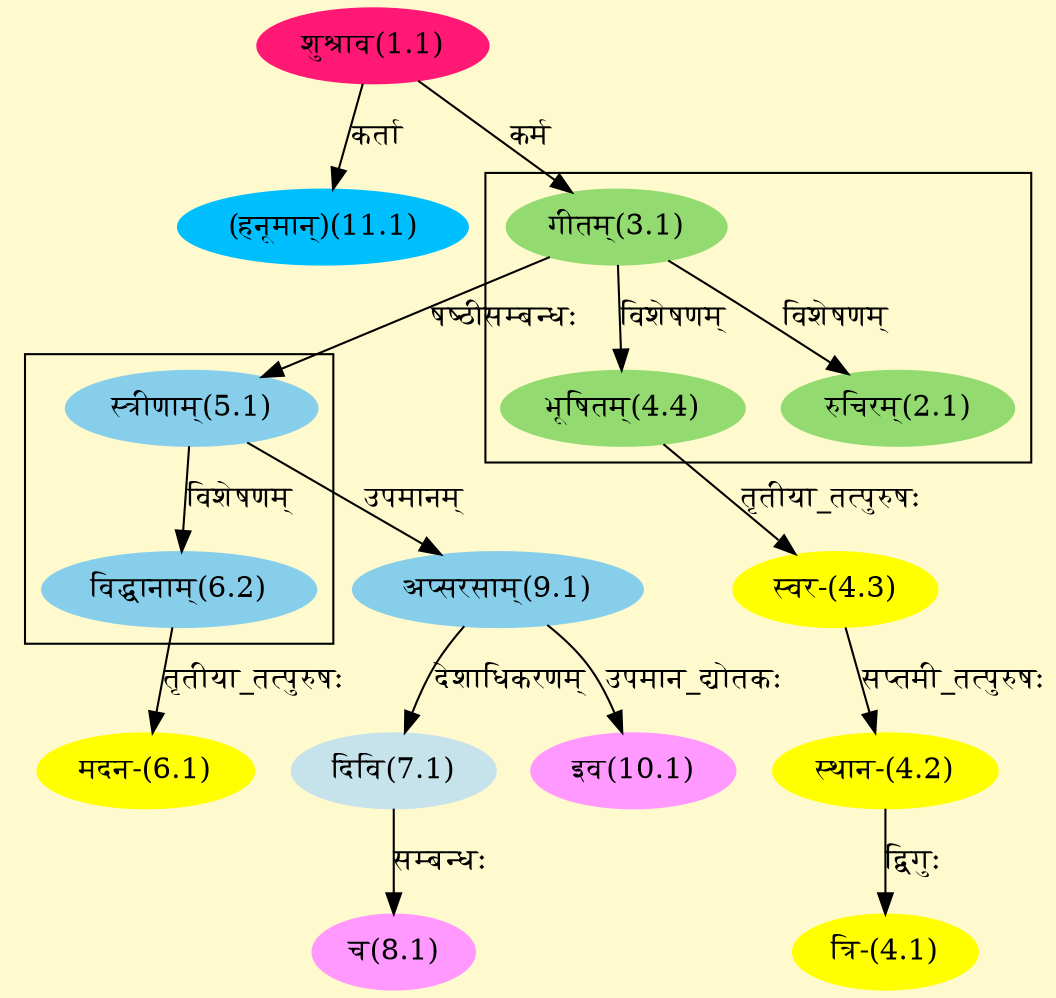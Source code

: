 digraph G{
rankdir=BT;
 compound=true;
 bgcolor="lemonchiffon1";

subgraph cluster_1{
Node2_1 [style=filled, color="#93DB70" label = "रुचिरम्(2.1)"]
Node3_1 [style=filled, color="#93DB70" label = "गीतम्(3.1)"]
Node4_4 [style=filled, color="#93DB70" label = "भूषितम्(4.4)"]

}

subgraph cluster_2{
Node6_2 [style=filled, color="#87CEEB" label = "विद्धानाम्(6.2)"]
Node5_1 [style=filled, color="#87CEEB" label = "स्त्रीणाम्(5.1)"]

}
Node1_1 [style=filled, color="#FF1975" label = "शुश्राव(1.1)"]
Node [style=filled, color="" label = "()"]
Node3_1 [style=filled, color="#93DB70" label = "गीतम्(3.1)"]
Node4_1 [style=filled, color="#FFFF00" label = "त्रि-(4.1)"]
Node4_2 [style=filled, color="#FFFF00" label = "स्थान-(4.2)"]
Node4_3 [style=filled, color="#FFFF00" label = "स्वर-(4.3)"]
Node4_4 [style=filled, color="#93DB70" label = "भूषितम्(4.4)"]
Node5_1 [style=filled, color="#87CEEB" label = "स्त्रीणाम्(5.1)"]
Node6_1 [style=filled, color="#FFFF00" label = "मदन-(6.1)"]
Node6_2 [style=filled, color="#87CEEB" label = "विद्धानाम्(6.2)"]
Node7_1 [style=filled, color="#C6E2EB" label = "दिवि(7.1)"]
Node9_1 [style=filled, color="#87CEEB" label = "अप्सरसाम्(9.1)"]
Node8_1 [style=filled, color="#FF99FF" label = "च(8.1)"]
Node10_1 [style=filled, color="#FF99FF" label = "इव(10.1)"]
Node11_1 [style=filled, color="#00BFFF" label = "(हनूमान्)(11.1)"]
/* Start of Relations section */

Node2_1 -> Node3_1 [  label="विशेषणम्"  dir="back" ]
Node3_1 -> Node1_1 [  label="कर्म"  dir="back" ]
Node4_1 -> Node4_2 [  label="द्विगुः"  dir="back" ]
Node4_2 -> Node4_3 [  label="सप्तमी_तत्पुरुषः"  dir="back" ]
Node4_3 -> Node4_4 [  label="तृतीया_तत्पुरुषः"  dir="back" ]
Node4_4 -> Node3_1 [  label="विशेषणम्"  dir="back" ]
Node5_1 -> Node3_1 [  label="षष्ठीसम्बन्धः"  dir="back" ]
Node6_1 -> Node6_2 [  label="तृतीया_तत्पुरुषः"  dir="back" ]
Node6_2 -> Node5_1 [  label="विशेषणम्"  dir="back" ]
Node7_1 -> Node9_1 [  label="देशाधिकरणम्"  dir="back" ]
Node8_1 -> Node7_1 [  label="सम्बन्धः"  dir="back" ]
Node9_1 -> Node5_1 [  label="उपमानम्"  dir="back" ]
Node10_1 -> Node9_1 [  label="उपमान_द्योतकः"  dir="back" ]
Node11_1 -> Node1_1 [  label="कर्ता"  dir="back" ]
}
